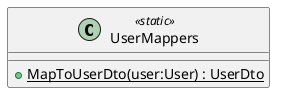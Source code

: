 @startuml
class UserMappers <<static>> {
    + {static} MapToUserDto(user:User) : UserDto
}
@enduml
